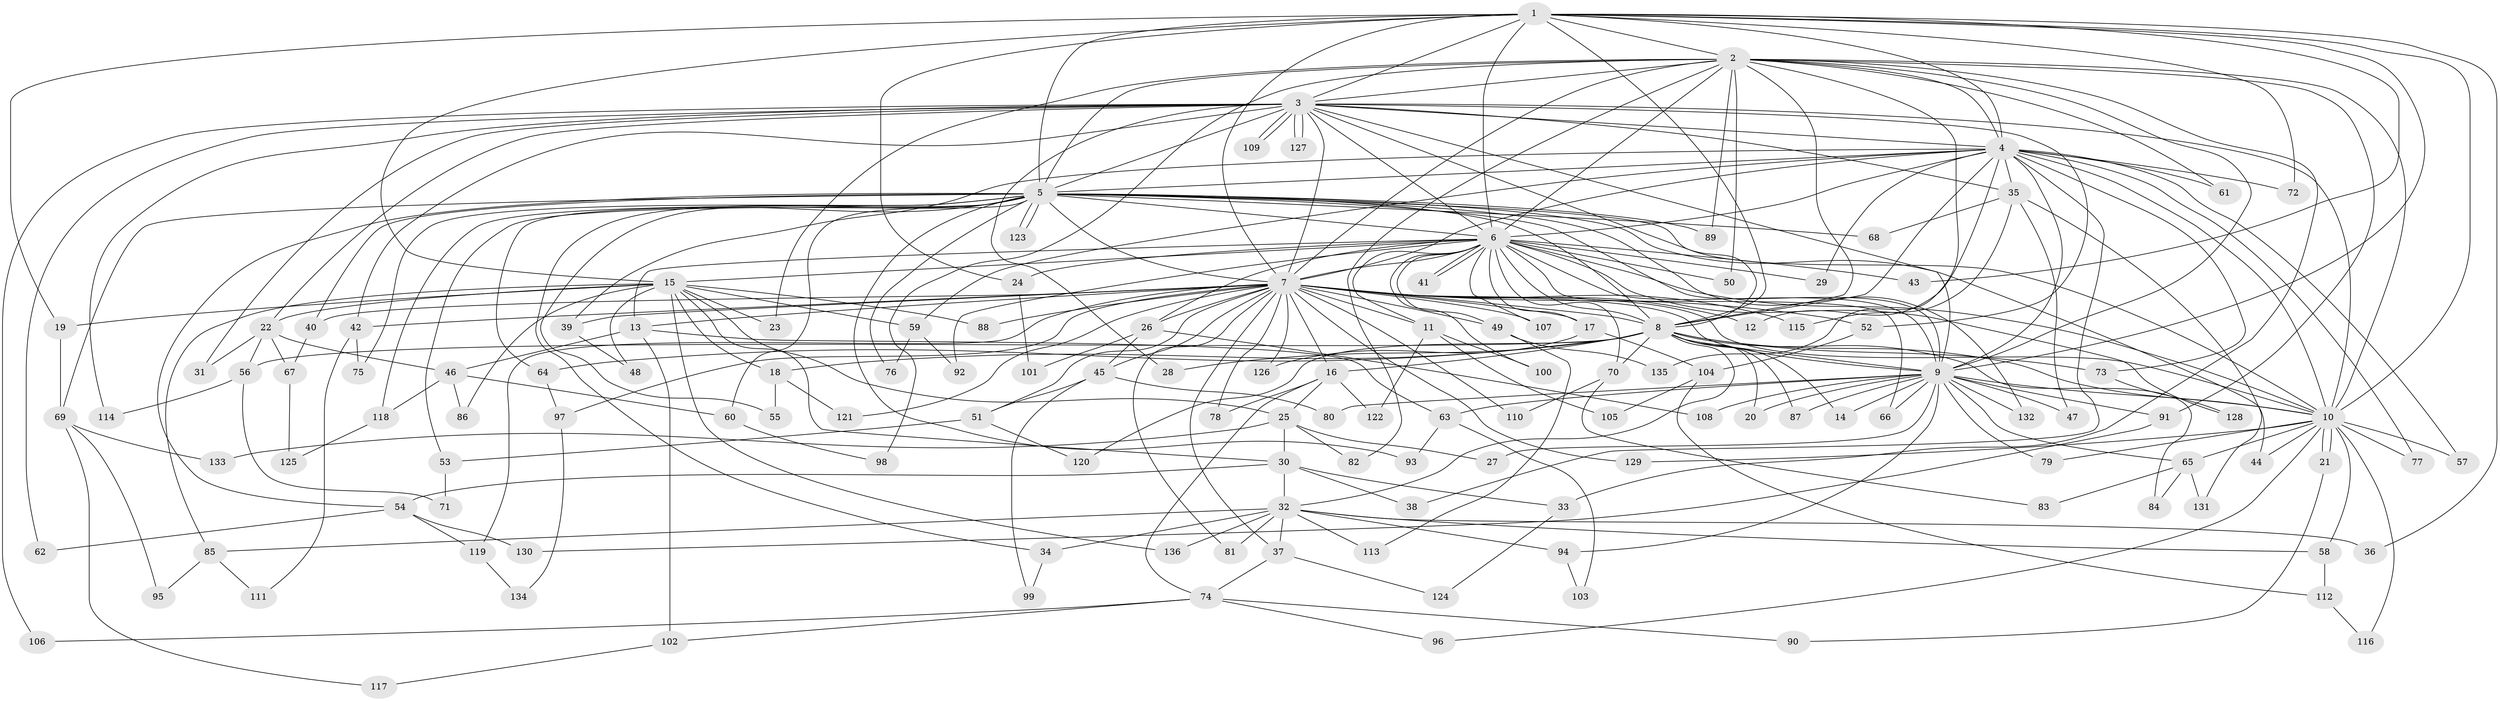 // Generated by graph-tools (version 1.1) at 2025/49/03/09/25 03:49:44]
// undirected, 136 vertices, 297 edges
graph export_dot {
graph [start="1"]
  node [color=gray90,style=filled];
  1;
  2;
  3;
  4;
  5;
  6;
  7;
  8;
  9;
  10;
  11;
  12;
  13;
  14;
  15;
  16;
  17;
  18;
  19;
  20;
  21;
  22;
  23;
  24;
  25;
  26;
  27;
  28;
  29;
  30;
  31;
  32;
  33;
  34;
  35;
  36;
  37;
  38;
  39;
  40;
  41;
  42;
  43;
  44;
  45;
  46;
  47;
  48;
  49;
  50;
  51;
  52;
  53;
  54;
  55;
  56;
  57;
  58;
  59;
  60;
  61;
  62;
  63;
  64;
  65;
  66;
  67;
  68;
  69;
  70;
  71;
  72;
  73;
  74;
  75;
  76;
  77;
  78;
  79;
  80;
  81;
  82;
  83;
  84;
  85;
  86;
  87;
  88;
  89;
  90;
  91;
  92;
  93;
  94;
  95;
  96;
  97;
  98;
  99;
  100;
  101;
  102;
  103;
  104;
  105;
  106;
  107;
  108;
  109;
  110;
  111;
  112;
  113;
  114;
  115;
  116;
  117;
  118;
  119;
  120;
  121;
  122;
  123;
  124;
  125;
  126;
  127;
  128;
  129;
  130;
  131;
  132;
  133;
  134;
  135;
  136;
  1 -- 2;
  1 -- 3;
  1 -- 4;
  1 -- 5;
  1 -- 6;
  1 -- 7;
  1 -- 8;
  1 -- 9;
  1 -- 10;
  1 -- 15;
  1 -- 19;
  1 -- 24;
  1 -- 36;
  1 -- 43;
  1 -- 72;
  2 -- 3;
  2 -- 4;
  2 -- 5;
  2 -- 6;
  2 -- 7;
  2 -- 8;
  2 -- 9;
  2 -- 10;
  2 -- 23;
  2 -- 33;
  2 -- 50;
  2 -- 61;
  2 -- 82;
  2 -- 89;
  2 -- 91;
  2 -- 98;
  2 -- 135;
  3 -- 4;
  3 -- 5;
  3 -- 6;
  3 -- 7;
  3 -- 8;
  3 -- 9;
  3 -- 10;
  3 -- 22;
  3 -- 28;
  3 -- 31;
  3 -- 35;
  3 -- 42;
  3 -- 52;
  3 -- 62;
  3 -- 106;
  3 -- 109;
  3 -- 109;
  3 -- 114;
  3 -- 127;
  3 -- 127;
  4 -- 5;
  4 -- 6;
  4 -- 7;
  4 -- 8;
  4 -- 9;
  4 -- 10;
  4 -- 12;
  4 -- 29;
  4 -- 35;
  4 -- 38;
  4 -- 39;
  4 -- 57;
  4 -- 59;
  4 -- 61;
  4 -- 72;
  4 -- 73;
  4 -- 77;
  5 -- 6;
  5 -- 7;
  5 -- 8;
  5 -- 9;
  5 -- 10;
  5 -- 34;
  5 -- 40;
  5 -- 44;
  5 -- 53;
  5 -- 54;
  5 -- 55;
  5 -- 60;
  5 -- 64;
  5 -- 68;
  5 -- 69;
  5 -- 75;
  5 -- 76;
  5 -- 89;
  5 -- 93;
  5 -- 118;
  5 -- 123;
  5 -- 123;
  5 -- 132;
  6 -- 7;
  6 -- 8;
  6 -- 9;
  6 -- 10;
  6 -- 11;
  6 -- 13;
  6 -- 15;
  6 -- 17;
  6 -- 24;
  6 -- 26;
  6 -- 29;
  6 -- 41;
  6 -- 41;
  6 -- 43;
  6 -- 49;
  6 -- 50;
  6 -- 66;
  6 -- 70;
  6 -- 92;
  6 -- 100;
  6 -- 107;
  6 -- 128;
  7 -- 8;
  7 -- 9;
  7 -- 10;
  7 -- 11;
  7 -- 12;
  7 -- 13;
  7 -- 16;
  7 -- 17;
  7 -- 26;
  7 -- 37;
  7 -- 39;
  7 -- 40;
  7 -- 42;
  7 -- 45;
  7 -- 49;
  7 -- 51;
  7 -- 52;
  7 -- 78;
  7 -- 81;
  7 -- 88;
  7 -- 97;
  7 -- 107;
  7 -- 110;
  7 -- 115;
  7 -- 119;
  7 -- 121;
  7 -- 126;
  7 -- 129;
  8 -- 9;
  8 -- 10;
  8 -- 14;
  8 -- 16;
  8 -- 18;
  8 -- 20;
  8 -- 28;
  8 -- 32;
  8 -- 56;
  8 -- 64;
  8 -- 70;
  8 -- 73;
  8 -- 84;
  8 -- 87;
  8 -- 120;
  9 -- 10;
  9 -- 14;
  9 -- 20;
  9 -- 27;
  9 -- 47;
  9 -- 63;
  9 -- 65;
  9 -- 66;
  9 -- 79;
  9 -- 80;
  9 -- 87;
  9 -- 91;
  9 -- 94;
  9 -- 108;
  9 -- 132;
  10 -- 21;
  10 -- 21;
  10 -- 44;
  10 -- 57;
  10 -- 58;
  10 -- 65;
  10 -- 77;
  10 -- 79;
  10 -- 96;
  10 -- 116;
  10 -- 129;
  11 -- 100;
  11 -- 105;
  11 -- 122;
  13 -- 46;
  13 -- 63;
  13 -- 102;
  15 -- 18;
  15 -- 19;
  15 -- 22;
  15 -- 23;
  15 -- 25;
  15 -- 30;
  15 -- 48;
  15 -- 59;
  15 -- 85;
  15 -- 86;
  15 -- 88;
  15 -- 136;
  16 -- 25;
  16 -- 74;
  16 -- 78;
  16 -- 122;
  17 -- 104;
  17 -- 126;
  18 -- 55;
  18 -- 121;
  19 -- 69;
  21 -- 90;
  22 -- 31;
  22 -- 46;
  22 -- 56;
  22 -- 67;
  24 -- 101;
  25 -- 27;
  25 -- 30;
  25 -- 82;
  25 -- 133;
  26 -- 45;
  26 -- 101;
  26 -- 108;
  30 -- 32;
  30 -- 33;
  30 -- 38;
  30 -- 54;
  32 -- 34;
  32 -- 36;
  32 -- 37;
  32 -- 58;
  32 -- 81;
  32 -- 85;
  32 -- 94;
  32 -- 113;
  32 -- 136;
  33 -- 124;
  34 -- 99;
  35 -- 47;
  35 -- 68;
  35 -- 115;
  35 -- 131;
  37 -- 74;
  37 -- 124;
  39 -- 48;
  40 -- 67;
  42 -- 75;
  42 -- 111;
  45 -- 51;
  45 -- 80;
  45 -- 99;
  46 -- 60;
  46 -- 86;
  46 -- 118;
  49 -- 113;
  49 -- 135;
  51 -- 53;
  51 -- 120;
  52 -- 104;
  53 -- 71;
  54 -- 62;
  54 -- 119;
  54 -- 130;
  56 -- 71;
  56 -- 114;
  58 -- 112;
  59 -- 76;
  59 -- 92;
  60 -- 98;
  63 -- 93;
  63 -- 103;
  64 -- 97;
  65 -- 83;
  65 -- 84;
  65 -- 131;
  67 -- 125;
  69 -- 95;
  69 -- 117;
  69 -- 133;
  70 -- 83;
  70 -- 110;
  73 -- 128;
  74 -- 90;
  74 -- 96;
  74 -- 102;
  74 -- 106;
  85 -- 95;
  85 -- 111;
  91 -- 130;
  94 -- 103;
  97 -- 134;
  102 -- 117;
  104 -- 105;
  104 -- 112;
  112 -- 116;
  118 -- 125;
  119 -- 134;
}
